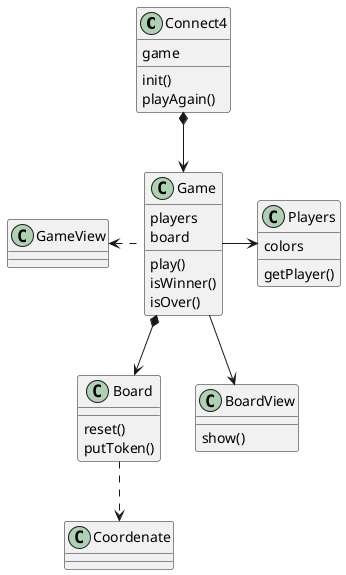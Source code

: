 <<<<<<< HEAD
=======
@startuml "Classes Diagram"

class Connect4 {
  game

  init()
  playAgain()
}
class Game {
  players
  board

  play()
  isWinner()
  isOver()
}
class GameView {

}
class Coordenate {

}
class Board {
  reset()
  putToken()
}
class BoardView {
  show()
}
class Players {
  colors

  getPlayer()
}

Connect4 *--> Game
Game -> Players
Game *--> Board
Game --> BoardView
GameView <. Game
Board ..> Coordenate

@enduml
>>>>>>> f2f9657 (Classes diagram update)
